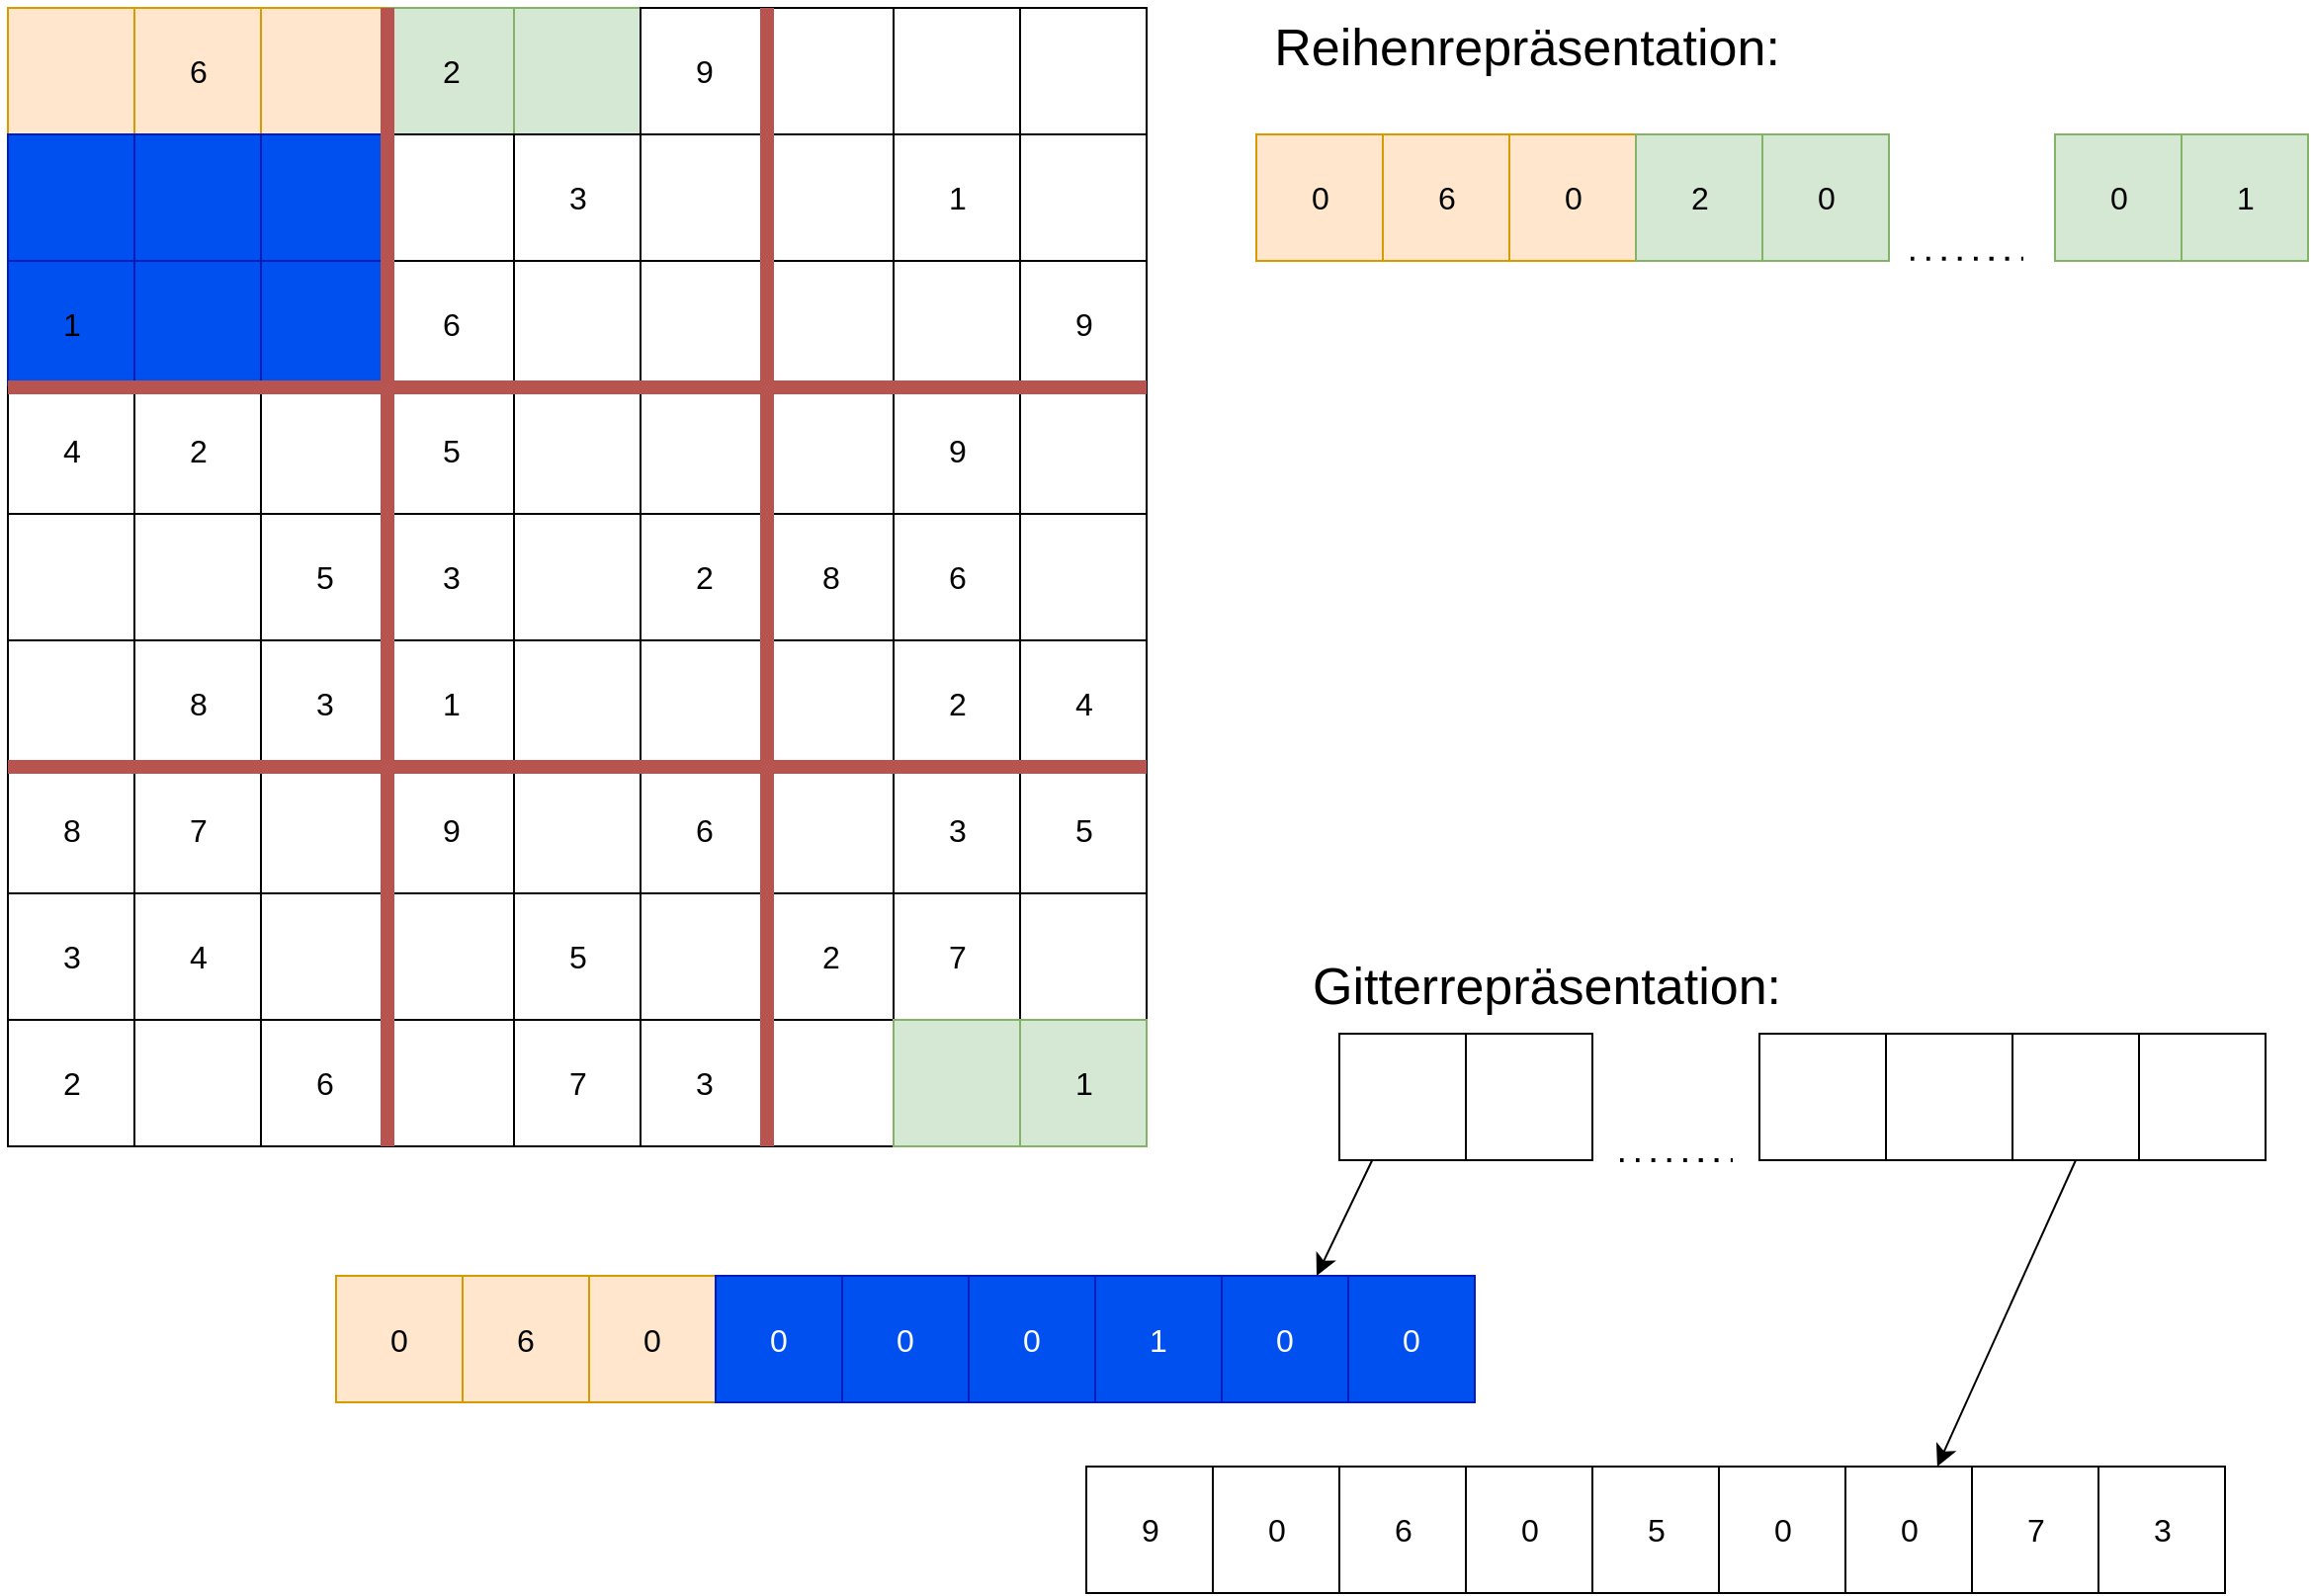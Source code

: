 <mxfile version="22.1.18" type="device">
  <diagram name="Page-1" id="i2DMALY9Xvrg91dQCHIN">
    <mxGraphModel dx="2087" dy="1426" grid="0" gridSize="10" guides="1" tooltips="1" connect="1" arrows="1" fold="1" page="0" pageScale="1" pageWidth="850" pageHeight="1100" math="0" shadow="0">
      <root>
        <mxCell id="0" />
        <mxCell id="1" parent="0" />
        <mxCell id="XYY6bWEJs2ji5yLr34Nl-1" value="" style="rounded=0;whiteSpace=wrap;html=1;fontSize=16;fillColor=#ffe6cc;strokeColor=#d79b00;" vertex="1" parent="1">
          <mxGeometry x="-242" y="-230" width="64" height="64" as="geometry" />
        </mxCell>
        <mxCell id="XYY6bWEJs2ji5yLr34Nl-3" value="" style="rounded=0;whiteSpace=wrap;html=1;fontSize=16;fillColor=#ffe6cc;strokeColor=#d79b00;" vertex="1" parent="1">
          <mxGeometry x="-178" y="-230" width="64" height="64" as="geometry" />
        </mxCell>
        <mxCell id="XYY6bWEJs2ji5yLr34Nl-4" value="" style="rounded=0;whiteSpace=wrap;html=1;fontSize=16;fillColor=#ffe6cc;strokeColor=#d79b00;" vertex="1" parent="1">
          <mxGeometry x="-114" y="-230" width="64" height="64" as="geometry" />
        </mxCell>
        <mxCell id="XYY6bWEJs2ji5yLr34Nl-10" value="" style="rounded=0;whiteSpace=wrap;html=1;fontSize=16;fillColor=#0050ef;fontColor=#ffffff;strokeColor=#001DBC;" vertex="1" parent="1">
          <mxGeometry x="-242" y="-166" width="64" height="64" as="geometry" />
        </mxCell>
        <mxCell id="XYY6bWEJs2ji5yLr34Nl-12" value="" style="rounded=0;whiteSpace=wrap;html=1;fontSize=16;fillColor=#0050ef;fontColor=#ffffff;strokeColor=#001DBC;" vertex="1" parent="1">
          <mxGeometry x="-178" y="-166" width="64" height="64" as="geometry" />
        </mxCell>
        <mxCell id="XYY6bWEJs2ji5yLr34Nl-13" value="" style="rounded=0;whiteSpace=wrap;html=1;fontSize=16;fillColor=#0050ef;fontColor=#ffffff;strokeColor=#001DBC;" vertex="1" parent="1">
          <mxGeometry x="-114" y="-166" width="64" height="64" as="geometry" />
        </mxCell>
        <mxCell id="XYY6bWEJs2ji5yLr34Nl-22" value="" style="rounded=0;whiteSpace=wrap;html=1;fontSize=16;fillColor=#0050ef;fontColor=#ffffff;strokeColor=#001DBC;" vertex="1" parent="1">
          <mxGeometry x="-242" y="-102" width="64" height="64" as="geometry" />
        </mxCell>
        <mxCell id="XYY6bWEJs2ji5yLr34Nl-23" value="1" style="text;html=1;align=center;verticalAlign=middle;resizable=0;points=[];autosize=1;strokeColor=none;fillColor=none;fontSize=16;" vertex="1" parent="1">
          <mxGeometry x="-223.5" y="-85.5" width="27" height="31" as="geometry" />
        </mxCell>
        <mxCell id="XYY6bWEJs2ji5yLr34Nl-24" value="" style="rounded=0;whiteSpace=wrap;html=1;fontSize=16;fillColor=#0050ef;fontColor=#ffffff;strokeColor=#001DBC;" vertex="1" parent="1">
          <mxGeometry x="-178" y="-102" width="64" height="64" as="geometry" />
        </mxCell>
        <mxCell id="XYY6bWEJs2ji5yLr34Nl-25" value="" style="rounded=0;whiteSpace=wrap;html=1;fontSize=16;fillColor=#0050ef;fontColor=#ffffff;strokeColor=#001DBC;" vertex="1" parent="1">
          <mxGeometry x="-114" y="-102" width="64" height="64" as="geometry" />
        </mxCell>
        <mxCell id="XYY6bWEJs2ji5yLr34Nl-26" value="6" style="text;html=1;align=center;verticalAlign=middle;resizable=0;points=[];autosize=1;fontSize=16;" vertex="1" parent="1">
          <mxGeometry x="-159.5" y="-213.5" width="27" height="31" as="geometry" />
        </mxCell>
        <mxCell id="XYY6bWEJs2ji5yLr34Nl-32" value="" style="rounded=0;whiteSpace=wrap;html=1;fontSize=16;fillColor=#d5e8d4;strokeColor=#82b366;" vertex="1" parent="1">
          <mxGeometry x="-50" y="-230" width="64" height="64" as="geometry" />
        </mxCell>
        <mxCell id="XYY6bWEJs2ji5yLr34Nl-33" value="2" style="text;html=1;align=center;verticalAlign=middle;resizable=0;points=[];autosize=1;strokeColor=none;fillColor=none;fontSize=16;" vertex="1" parent="1">
          <mxGeometry x="-31.5" y="-213.5" width="27" height="31" as="geometry" />
        </mxCell>
        <mxCell id="XYY6bWEJs2ji5yLr34Nl-34" value="" style="rounded=0;whiteSpace=wrap;html=1;fontSize=16;fillColor=#d5e8d4;strokeColor=#82b366;" vertex="1" parent="1">
          <mxGeometry x="14" y="-230" width="64" height="64" as="geometry" />
        </mxCell>
        <mxCell id="XYY6bWEJs2ji5yLr34Nl-35" value="" style="rounded=0;whiteSpace=wrap;html=1;fontSize=16;" vertex="1" parent="1">
          <mxGeometry x="78" y="-230" width="64" height="64" as="geometry" />
        </mxCell>
        <mxCell id="XYY6bWEJs2ji5yLr34Nl-36" value="" style="rounded=0;whiteSpace=wrap;html=1;fontSize=16;" vertex="1" parent="1">
          <mxGeometry x="-50" y="-166" width="64" height="64" as="geometry" />
        </mxCell>
        <mxCell id="XYY6bWEJs2ji5yLr34Nl-38" value="" style="rounded=0;whiteSpace=wrap;html=1;fontSize=16;" vertex="1" parent="1">
          <mxGeometry x="14" y="-166" width="64" height="64" as="geometry" />
        </mxCell>
        <mxCell id="XYY6bWEJs2ji5yLr34Nl-39" value="" style="rounded=0;whiteSpace=wrap;html=1;fontSize=16;" vertex="1" parent="1">
          <mxGeometry x="78" y="-166" width="64" height="64" as="geometry" />
        </mxCell>
        <mxCell id="XYY6bWEJs2ji5yLr34Nl-40" value="" style="rounded=0;whiteSpace=wrap;html=1;fontSize=16;" vertex="1" parent="1">
          <mxGeometry x="-50" y="-102" width="64" height="64" as="geometry" />
        </mxCell>
        <mxCell id="XYY6bWEJs2ji5yLr34Nl-41" value="6" style="text;html=1;align=center;verticalAlign=middle;resizable=0;points=[];autosize=1;strokeColor=none;fillColor=none;fontSize=16;" vertex="1" parent="1">
          <mxGeometry x="-31.5" y="-85.5" width="27" height="31" as="geometry" />
        </mxCell>
        <mxCell id="XYY6bWEJs2ji5yLr34Nl-42" value="" style="rounded=0;whiteSpace=wrap;html=1;fontSize=16;" vertex="1" parent="1">
          <mxGeometry x="14" y="-102" width="64" height="64" as="geometry" />
        </mxCell>
        <mxCell id="XYY6bWEJs2ji5yLr34Nl-43" value="" style="rounded=0;whiteSpace=wrap;html=1;fontSize=16;" vertex="1" parent="1">
          <mxGeometry x="78" y="-102" width="64" height="64" as="geometry" />
        </mxCell>
        <mxCell id="XYY6bWEJs2ji5yLr34Nl-45" value="9" style="text;html=1;align=center;verticalAlign=middle;resizable=0;points=[];autosize=1;strokeColor=none;fillColor=none;fontSize=16;" vertex="1" parent="1">
          <mxGeometry x="96.5" y="-213.5" width="27" height="31" as="geometry" />
        </mxCell>
        <mxCell id="XYY6bWEJs2ji5yLr34Nl-46" value="3" style="text;html=1;align=center;verticalAlign=middle;resizable=0;points=[];autosize=1;strokeColor=none;fillColor=none;fontSize=16;" vertex="1" parent="1">
          <mxGeometry x="32.5" y="-149.5" width="27" height="31" as="geometry" />
        </mxCell>
        <mxCell id="XYY6bWEJs2ji5yLr34Nl-50" value="" style="rounded=0;whiteSpace=wrap;html=1;fontSize=16;" vertex="1" parent="1">
          <mxGeometry x="142" y="-230" width="64" height="64" as="geometry" />
        </mxCell>
        <mxCell id="XYY6bWEJs2ji5yLr34Nl-52" value="" style="rounded=0;whiteSpace=wrap;html=1;fontSize=16;" vertex="1" parent="1">
          <mxGeometry x="206" y="-230" width="64" height="64" as="geometry" />
        </mxCell>
        <mxCell id="XYY6bWEJs2ji5yLr34Nl-53" value="" style="rounded=0;whiteSpace=wrap;html=1;fontSize=16;" vertex="1" parent="1">
          <mxGeometry x="270" y="-230" width="64" height="64" as="geometry" />
        </mxCell>
        <mxCell id="XYY6bWEJs2ji5yLr34Nl-54" value="" style="rounded=0;whiteSpace=wrap;html=1;fontSize=16;" vertex="1" parent="1">
          <mxGeometry x="142" y="-166" width="64" height="64" as="geometry" />
        </mxCell>
        <mxCell id="XYY6bWEJs2ji5yLr34Nl-56" value="" style="rounded=0;whiteSpace=wrap;html=1;fontSize=16;" vertex="1" parent="1">
          <mxGeometry x="206" y="-166" width="64" height="64" as="geometry" />
        </mxCell>
        <mxCell id="XYY6bWEJs2ji5yLr34Nl-57" value="" style="rounded=0;whiteSpace=wrap;html=1;fontSize=16;" vertex="1" parent="1">
          <mxGeometry x="270" y="-166" width="64" height="64" as="geometry" />
        </mxCell>
        <mxCell id="XYY6bWEJs2ji5yLr34Nl-58" value="" style="rounded=0;whiteSpace=wrap;html=1;fontSize=16;" vertex="1" parent="1">
          <mxGeometry x="142" y="-102" width="64" height="64" as="geometry" />
        </mxCell>
        <mxCell id="XYY6bWEJs2ji5yLr34Nl-60" value="" style="rounded=0;whiteSpace=wrap;html=1;fontSize=16;" vertex="1" parent="1">
          <mxGeometry x="206" y="-102" width="64" height="64" as="geometry" />
        </mxCell>
        <mxCell id="XYY6bWEJs2ji5yLr34Nl-61" value="" style="rounded=0;whiteSpace=wrap;html=1;fontSize=16;" vertex="1" parent="1">
          <mxGeometry x="270" y="-102" width="64" height="64" as="geometry" />
        </mxCell>
        <mxCell id="XYY6bWEJs2ji5yLr34Nl-64" value="1" style="text;html=1;align=center;verticalAlign=middle;resizable=0;points=[];autosize=1;strokeColor=none;fillColor=none;fontSize=16;" vertex="1" parent="1">
          <mxGeometry x="224.5" y="-149.5" width="27" height="31" as="geometry" />
        </mxCell>
        <mxCell id="XYY6bWEJs2ji5yLr34Nl-67" value="9" style="text;html=1;align=center;verticalAlign=middle;resizable=0;points=[];autosize=1;strokeColor=none;fillColor=none;fontSize=16;" vertex="1" parent="1">
          <mxGeometry x="288.5" y="-85.5" width="27" height="31" as="geometry" />
        </mxCell>
        <mxCell id="XYY6bWEJs2ji5yLr34Nl-68" value="" style="rounded=0;whiteSpace=wrap;html=1;fontSize=16;" vertex="1" parent="1">
          <mxGeometry x="-242" y="-38" width="64" height="64" as="geometry" />
        </mxCell>
        <mxCell id="XYY6bWEJs2ji5yLr34Nl-69" value="4" style="text;html=1;align=center;verticalAlign=middle;resizable=0;points=[];autosize=1;strokeColor=none;fillColor=none;fontSize=16;" vertex="1" parent="1">
          <mxGeometry x="-223.5" y="-21.5" width="27" height="31" as="geometry" />
        </mxCell>
        <mxCell id="XYY6bWEJs2ji5yLr34Nl-70" value="" style="rounded=0;whiteSpace=wrap;html=1;fontSize=16;" vertex="1" parent="1">
          <mxGeometry x="-178" y="-38" width="64" height="64" as="geometry" />
        </mxCell>
        <mxCell id="XYY6bWEJs2ji5yLr34Nl-71" value="" style="rounded=0;whiteSpace=wrap;html=1;fontSize=16;" vertex="1" parent="1">
          <mxGeometry x="-114" y="-38" width="64" height="64" as="geometry" />
        </mxCell>
        <mxCell id="XYY6bWEJs2ji5yLr34Nl-72" value="" style="rounded=0;whiteSpace=wrap;html=1;fontSize=16;" vertex="1" parent="1">
          <mxGeometry x="-242" y="26" width="64" height="64" as="geometry" />
        </mxCell>
        <mxCell id="XYY6bWEJs2ji5yLr34Nl-74" value="" style="rounded=0;whiteSpace=wrap;html=1;fontSize=16;" vertex="1" parent="1">
          <mxGeometry x="-178" y="26" width="64" height="64" as="geometry" />
        </mxCell>
        <mxCell id="XYY6bWEJs2ji5yLr34Nl-75" value="" style="rounded=0;whiteSpace=wrap;html=1;fontSize=16;" vertex="1" parent="1">
          <mxGeometry x="-114" y="26" width="64" height="64" as="geometry" />
        </mxCell>
        <mxCell id="XYY6bWEJs2ji5yLr34Nl-76" value="" style="rounded=0;whiteSpace=wrap;html=1;fontSize=16;" vertex="1" parent="1">
          <mxGeometry x="-242" y="90" width="64" height="64" as="geometry" />
        </mxCell>
        <mxCell id="XYY6bWEJs2ji5yLr34Nl-78" value="" style="rounded=0;whiteSpace=wrap;html=1;fontSize=16;" vertex="1" parent="1">
          <mxGeometry x="-178" y="90" width="64" height="64" as="geometry" />
        </mxCell>
        <mxCell id="XYY6bWEJs2ji5yLr34Nl-79" value="" style="rounded=0;whiteSpace=wrap;html=1;fontSize=16;" vertex="1" parent="1">
          <mxGeometry x="-114" y="90" width="64" height="64" as="geometry" />
        </mxCell>
        <mxCell id="XYY6bWEJs2ji5yLr34Nl-80" value="2" style="text;html=1;align=center;verticalAlign=middle;resizable=0;points=[];autosize=1;strokeColor=none;fillColor=none;fontSize=16;" vertex="1" parent="1">
          <mxGeometry x="-159.5" y="-21.5" width="27" height="31" as="geometry" />
        </mxCell>
        <mxCell id="XYY6bWEJs2ji5yLr34Nl-83" value="5" style="text;html=1;align=center;verticalAlign=middle;resizable=0;points=[];autosize=1;strokeColor=none;fillColor=none;fontSize=16;" vertex="1" parent="1">
          <mxGeometry x="-95.5" y="42.5" width="27" height="31" as="geometry" />
        </mxCell>
        <mxCell id="XYY6bWEJs2ji5yLr34Nl-84" value="8" style="text;html=1;align=center;verticalAlign=middle;resizable=0;points=[];autosize=1;strokeColor=none;fillColor=none;fontSize=16;" vertex="1" parent="1">
          <mxGeometry x="-159.5" y="106.5" width="27" height="31" as="geometry" />
        </mxCell>
        <mxCell id="XYY6bWEJs2ji5yLr34Nl-85" value="3" style="text;html=1;align=center;verticalAlign=middle;resizable=0;points=[];autosize=1;strokeColor=none;fillColor=none;fontSize=16;" vertex="1" parent="1">
          <mxGeometry x="-95.5" y="106.5" width="27" height="31" as="geometry" />
        </mxCell>
        <mxCell id="XYY6bWEJs2ji5yLr34Nl-86" value="" style="rounded=0;whiteSpace=wrap;html=1;fontSize=16;" vertex="1" parent="1">
          <mxGeometry x="-50" y="-38" width="64" height="64" as="geometry" />
        </mxCell>
        <mxCell id="XYY6bWEJs2ji5yLr34Nl-87" value="5" style="text;html=1;align=center;verticalAlign=middle;resizable=0;points=[];autosize=1;strokeColor=none;fillColor=none;fontSize=16;" vertex="1" parent="1">
          <mxGeometry x="-31.5" y="-21.5" width="27" height="31" as="geometry" />
        </mxCell>
        <mxCell id="XYY6bWEJs2ji5yLr34Nl-88" value="" style="rounded=0;whiteSpace=wrap;html=1;fontSize=16;" vertex="1" parent="1">
          <mxGeometry x="14" y="-38" width="64" height="64" as="geometry" />
        </mxCell>
        <mxCell id="XYY6bWEJs2ji5yLr34Nl-89" value="" style="rounded=0;whiteSpace=wrap;html=1;fontSize=16;" vertex="1" parent="1">
          <mxGeometry x="78" y="-38" width="64" height="64" as="geometry" />
        </mxCell>
        <mxCell id="XYY6bWEJs2ji5yLr34Nl-90" value="" style="rounded=0;whiteSpace=wrap;html=1;fontSize=16;" vertex="1" parent="1">
          <mxGeometry x="-50" y="26" width="64" height="64" as="geometry" />
        </mxCell>
        <mxCell id="XYY6bWEJs2ji5yLr34Nl-91" value="3" style="text;html=1;align=center;verticalAlign=middle;resizable=0;points=[];autosize=1;strokeColor=none;fillColor=none;fontSize=16;" vertex="1" parent="1">
          <mxGeometry x="-31.5" y="42.5" width="27" height="31" as="geometry" />
        </mxCell>
        <mxCell id="XYY6bWEJs2ji5yLr34Nl-92" value="" style="rounded=0;whiteSpace=wrap;html=1;fontSize=16;" vertex="1" parent="1">
          <mxGeometry x="14" y="26" width="64" height="64" as="geometry" />
        </mxCell>
        <mxCell id="XYY6bWEJs2ji5yLr34Nl-93" value="" style="rounded=0;whiteSpace=wrap;html=1;fontSize=16;" vertex="1" parent="1">
          <mxGeometry x="78" y="26" width="64" height="64" as="geometry" />
        </mxCell>
        <mxCell id="XYY6bWEJs2ji5yLr34Nl-94" value="" style="rounded=0;whiteSpace=wrap;html=1;fontSize=16;" vertex="1" parent="1">
          <mxGeometry x="-50" y="90" width="64" height="64" as="geometry" />
        </mxCell>
        <mxCell id="XYY6bWEJs2ji5yLr34Nl-95" value="1" style="text;html=1;align=center;verticalAlign=middle;resizable=0;points=[];autosize=1;strokeColor=none;fillColor=none;fontSize=16;" vertex="1" parent="1">
          <mxGeometry x="-31.5" y="106.5" width="27" height="31" as="geometry" />
        </mxCell>
        <mxCell id="XYY6bWEJs2ji5yLr34Nl-96" value="" style="rounded=0;whiteSpace=wrap;html=1;fontSize=16;" vertex="1" parent="1">
          <mxGeometry x="14" y="90" width="64" height="64" as="geometry" />
        </mxCell>
        <mxCell id="XYY6bWEJs2ji5yLr34Nl-97" value="" style="rounded=0;whiteSpace=wrap;html=1;fontSize=16;" vertex="1" parent="1">
          <mxGeometry x="78" y="90" width="64" height="64" as="geometry" />
        </mxCell>
        <mxCell id="XYY6bWEJs2ji5yLr34Nl-101" value="2" style="text;html=1;align=center;verticalAlign=middle;resizable=0;points=[];autosize=1;strokeColor=none;fillColor=none;fontSize=16;" vertex="1" parent="1">
          <mxGeometry x="96.5" y="42.5" width="27" height="31" as="geometry" />
        </mxCell>
        <mxCell id="XYY6bWEJs2ji5yLr34Nl-104" value="" style="rounded=0;whiteSpace=wrap;html=1;fontSize=16;" vertex="1" parent="1">
          <mxGeometry x="142" y="-38" width="64" height="64" as="geometry" />
        </mxCell>
        <mxCell id="XYY6bWEJs2ji5yLr34Nl-106" value="" style="rounded=0;whiteSpace=wrap;html=1;fontSize=16;" vertex="1" parent="1">
          <mxGeometry x="206" y="-38" width="64" height="64" as="geometry" />
        </mxCell>
        <mxCell id="XYY6bWEJs2ji5yLr34Nl-107" value="" style="rounded=0;whiteSpace=wrap;html=1;fontSize=16;" vertex="1" parent="1">
          <mxGeometry x="270" y="-38" width="64" height="64" as="geometry" />
        </mxCell>
        <mxCell id="XYY6bWEJs2ji5yLr34Nl-108" value="" style="rounded=0;whiteSpace=wrap;html=1;fontSize=16;" vertex="1" parent="1">
          <mxGeometry x="142" y="26" width="64" height="64" as="geometry" />
        </mxCell>
        <mxCell id="XYY6bWEJs2ji5yLr34Nl-109" value="8" style="text;html=1;align=center;verticalAlign=middle;resizable=0;points=[];autosize=1;strokeColor=none;fillColor=none;fontSize=16;" vertex="1" parent="1">
          <mxGeometry x="160.5" y="42.5" width="27" height="31" as="geometry" />
        </mxCell>
        <mxCell id="XYY6bWEJs2ji5yLr34Nl-110" value="" style="rounded=0;whiteSpace=wrap;html=1;fontSize=16;" vertex="1" parent="1">
          <mxGeometry x="206" y="26" width="64" height="64" as="geometry" />
        </mxCell>
        <mxCell id="XYY6bWEJs2ji5yLr34Nl-111" value="" style="rounded=0;whiteSpace=wrap;html=1;fontSize=16;" vertex="1" parent="1">
          <mxGeometry x="270" y="26" width="64" height="64" as="geometry" />
        </mxCell>
        <mxCell id="XYY6bWEJs2ji5yLr34Nl-112" value="" style="rounded=0;whiteSpace=wrap;html=1;fontSize=16;" vertex="1" parent="1">
          <mxGeometry x="142" y="90" width="64" height="64" as="geometry" />
        </mxCell>
        <mxCell id="XYY6bWEJs2ji5yLr34Nl-114" value="" style="rounded=0;whiteSpace=wrap;html=1;fontSize=16;" vertex="1" parent="1">
          <mxGeometry x="206" y="90" width="64" height="64" as="geometry" />
        </mxCell>
        <mxCell id="XYY6bWEJs2ji5yLr34Nl-115" value="" style="rounded=0;whiteSpace=wrap;html=1;fontSize=16;" vertex="1" parent="1">
          <mxGeometry x="270" y="90" width="64" height="64" as="geometry" />
        </mxCell>
        <mxCell id="XYY6bWEJs2ji5yLr34Nl-116" value="9" style="text;html=1;align=center;verticalAlign=middle;resizable=0;points=[];autosize=1;strokeColor=none;fillColor=none;fontSize=16;" vertex="1" parent="1">
          <mxGeometry x="224.5" y="-21.5" width="27" height="31" as="geometry" />
        </mxCell>
        <mxCell id="XYY6bWEJs2ji5yLr34Nl-118" value="6" style="text;html=1;align=center;verticalAlign=middle;resizable=0;points=[];autosize=1;strokeColor=none;fillColor=none;fontSize=16;" vertex="1" parent="1">
          <mxGeometry x="224.5" y="42.5" width="27" height="31" as="geometry" />
        </mxCell>
        <mxCell id="XYY6bWEJs2ji5yLr34Nl-120" value="2" style="text;html=1;align=center;verticalAlign=middle;resizable=0;points=[];autosize=1;strokeColor=none;fillColor=none;fontSize=16;" vertex="1" parent="1">
          <mxGeometry x="224.5" y="106.5" width="27" height="31" as="geometry" />
        </mxCell>
        <mxCell id="XYY6bWEJs2ji5yLr34Nl-121" value="4" style="text;html=1;align=center;verticalAlign=middle;resizable=0;points=[];autosize=1;strokeColor=none;fillColor=none;fontSize=16;" vertex="1" parent="1">
          <mxGeometry x="288.5" y="106.5" width="27" height="31" as="geometry" />
        </mxCell>
        <mxCell id="XYY6bWEJs2ji5yLr34Nl-122" value="" style="rounded=0;whiteSpace=wrap;html=1;fontSize=16;" vertex="1" parent="1">
          <mxGeometry x="-242" y="154" width="64" height="64" as="geometry" />
        </mxCell>
        <mxCell id="XYY6bWEJs2ji5yLr34Nl-123" value="8" style="text;html=1;align=center;verticalAlign=middle;resizable=0;points=[];autosize=1;strokeColor=none;fillColor=none;fontSize=16;" vertex="1" parent="1">
          <mxGeometry x="-223.5" y="170.5" width="27" height="31" as="geometry" />
        </mxCell>
        <mxCell id="XYY6bWEJs2ji5yLr34Nl-124" value="" style="rounded=0;whiteSpace=wrap;html=1;fontSize=16;" vertex="1" parent="1">
          <mxGeometry x="-178" y="154" width="64" height="64" as="geometry" />
        </mxCell>
        <mxCell id="XYY6bWEJs2ji5yLr34Nl-125" value="" style="rounded=0;whiteSpace=wrap;html=1;fontSize=16;" vertex="1" parent="1">
          <mxGeometry x="-114" y="154" width="64" height="64" as="geometry" />
        </mxCell>
        <mxCell id="XYY6bWEJs2ji5yLr34Nl-126" value="" style="rounded=0;whiteSpace=wrap;html=1;fontSize=16;" vertex="1" parent="1">
          <mxGeometry x="-242" y="218" width="64" height="64" as="geometry" />
        </mxCell>
        <mxCell id="XYY6bWEJs2ji5yLr34Nl-127" value="3" style="text;html=1;align=center;verticalAlign=middle;resizable=0;points=[];autosize=1;strokeColor=none;fillColor=none;fontSize=16;" vertex="1" parent="1">
          <mxGeometry x="-223.5" y="234.5" width="27" height="31" as="geometry" />
        </mxCell>
        <mxCell id="XYY6bWEJs2ji5yLr34Nl-128" value="" style="rounded=0;whiteSpace=wrap;html=1;fontSize=16;" vertex="1" parent="1">
          <mxGeometry x="-178" y="218" width="64" height="64" as="geometry" />
        </mxCell>
        <mxCell id="XYY6bWEJs2ji5yLr34Nl-129" value="" style="rounded=0;whiteSpace=wrap;html=1;fontSize=16;" vertex="1" parent="1">
          <mxGeometry x="-114" y="218" width="64" height="64" as="geometry" />
        </mxCell>
        <mxCell id="XYY6bWEJs2ji5yLr34Nl-130" value="" style="rounded=0;whiteSpace=wrap;html=1;fontSize=16;" vertex="1" parent="1">
          <mxGeometry x="-242" y="282" width="64" height="64" as="geometry" />
        </mxCell>
        <mxCell id="XYY6bWEJs2ji5yLr34Nl-131" value="2" style="text;html=1;align=center;verticalAlign=middle;resizable=0;points=[];autosize=1;strokeColor=none;fillColor=none;fontSize=16;" vertex="1" parent="1">
          <mxGeometry x="-223.5" y="298.5" width="27" height="31" as="geometry" />
        </mxCell>
        <mxCell id="XYY6bWEJs2ji5yLr34Nl-132" value="" style="rounded=0;whiteSpace=wrap;html=1;fontSize=16;" vertex="1" parent="1">
          <mxGeometry x="-178" y="282" width="64" height="64" as="geometry" />
        </mxCell>
        <mxCell id="XYY6bWEJs2ji5yLr34Nl-133" value="" style="rounded=0;whiteSpace=wrap;html=1;fontSize=16;" vertex="1" parent="1">
          <mxGeometry x="-114" y="282" width="64" height="64" as="geometry" />
        </mxCell>
        <mxCell id="XYY6bWEJs2ji5yLr34Nl-134" value="7" style="text;html=1;align=center;verticalAlign=middle;resizable=0;points=[];autosize=1;strokeColor=none;fillColor=none;fontSize=16;" vertex="1" parent="1">
          <mxGeometry x="-159.5" y="170.5" width="27" height="31" as="geometry" />
        </mxCell>
        <mxCell id="XYY6bWEJs2ji5yLr34Nl-136" value="4" style="text;html=1;align=center;verticalAlign=middle;resizable=0;points=[];autosize=1;strokeColor=none;fillColor=none;fontSize=16;" vertex="1" parent="1">
          <mxGeometry x="-159.5" y="234.5" width="27" height="31" as="geometry" />
        </mxCell>
        <mxCell id="XYY6bWEJs2ji5yLr34Nl-139" value="6" style="text;html=1;align=center;verticalAlign=middle;resizable=0;points=[];autosize=1;strokeColor=none;fillColor=none;fontSize=16;" vertex="1" parent="1">
          <mxGeometry x="-95.5" y="298.5" width="27" height="31" as="geometry" />
        </mxCell>
        <mxCell id="XYY6bWEJs2ji5yLr34Nl-140" value="" style="rounded=0;whiteSpace=wrap;html=1;fontSize=16;" vertex="1" parent="1">
          <mxGeometry x="-50" y="154" width="64" height="64" as="geometry" />
        </mxCell>
        <mxCell id="XYY6bWEJs2ji5yLr34Nl-141" value="9" style="text;html=1;align=center;verticalAlign=middle;resizable=0;points=[];autosize=1;strokeColor=none;fillColor=none;fontSize=16;" vertex="1" parent="1">
          <mxGeometry x="-31.5" y="170.5" width="27" height="31" as="geometry" />
        </mxCell>
        <mxCell id="XYY6bWEJs2ji5yLr34Nl-142" value="" style="rounded=0;whiteSpace=wrap;html=1;fontSize=16;" vertex="1" parent="1">
          <mxGeometry x="14" y="154" width="64" height="64" as="geometry" />
        </mxCell>
        <mxCell id="XYY6bWEJs2ji5yLr34Nl-143" value="" style="rounded=0;whiteSpace=wrap;html=1;fontSize=16;" vertex="1" parent="1">
          <mxGeometry x="78" y="154" width="64" height="64" as="geometry" />
        </mxCell>
        <mxCell id="XYY6bWEJs2ji5yLr34Nl-144" value="" style="rounded=0;whiteSpace=wrap;html=1;fontSize=16;" vertex="1" parent="1">
          <mxGeometry x="-50" y="218" width="64" height="64" as="geometry" />
        </mxCell>
        <mxCell id="XYY6bWEJs2ji5yLr34Nl-146" value="" style="rounded=0;whiteSpace=wrap;html=1;fontSize=16;" vertex="1" parent="1">
          <mxGeometry x="14" y="218" width="64" height="64" as="geometry" />
        </mxCell>
        <mxCell id="XYY6bWEJs2ji5yLr34Nl-147" value="" style="rounded=0;whiteSpace=wrap;html=1;fontSize=16;" vertex="1" parent="1">
          <mxGeometry x="78" y="218" width="64" height="64" as="geometry" />
        </mxCell>
        <mxCell id="XYY6bWEJs2ji5yLr34Nl-148" value="" style="rounded=0;whiteSpace=wrap;html=1;fontSize=16;" vertex="1" parent="1">
          <mxGeometry x="-50" y="282" width="64" height="64" as="geometry" />
        </mxCell>
        <mxCell id="XYY6bWEJs2ji5yLr34Nl-150" value="" style="rounded=0;whiteSpace=wrap;html=1;fontSize=16;" vertex="1" parent="1">
          <mxGeometry x="14" y="282" width="64" height="64" as="geometry" />
        </mxCell>
        <mxCell id="XYY6bWEJs2ji5yLr34Nl-151" value="" style="rounded=0;whiteSpace=wrap;html=1;fontSize=16;" vertex="1" parent="1">
          <mxGeometry x="78" y="282" width="64" height="64" as="geometry" />
        </mxCell>
        <mxCell id="XYY6bWEJs2ji5yLr34Nl-153" value="6" style="text;html=1;align=center;verticalAlign=middle;resizable=0;points=[];autosize=1;strokeColor=none;fillColor=none;fontSize=16;" vertex="1" parent="1">
          <mxGeometry x="96.5" y="170.5" width="27" height="31" as="geometry" />
        </mxCell>
        <mxCell id="XYY6bWEJs2ji5yLr34Nl-154" value="5" style="text;html=1;align=center;verticalAlign=middle;resizable=0;points=[];autosize=1;strokeColor=none;fillColor=none;fontSize=16;" vertex="1" parent="1">
          <mxGeometry x="32.5" y="234.5" width="27" height="31" as="geometry" />
        </mxCell>
        <mxCell id="XYY6bWEJs2ji5yLr34Nl-156" value="7" style="text;html=1;align=center;verticalAlign=middle;resizable=0;points=[];autosize=1;strokeColor=none;fillColor=none;fontSize=16;" vertex="1" parent="1">
          <mxGeometry x="32.5" y="298.5" width="27" height="31" as="geometry" />
        </mxCell>
        <mxCell id="XYY6bWEJs2ji5yLr34Nl-157" value="3" style="text;html=1;align=center;verticalAlign=middle;resizable=0;points=[];autosize=1;strokeColor=none;fillColor=none;fontSize=16;" vertex="1" parent="1">
          <mxGeometry x="96.5" y="298.5" width="27" height="31" as="geometry" />
        </mxCell>
        <mxCell id="XYY6bWEJs2ji5yLr34Nl-158" value="" style="rounded=0;whiteSpace=wrap;html=1;fontSize=16;" vertex="1" parent="1">
          <mxGeometry x="142" y="154" width="64" height="64" as="geometry" />
        </mxCell>
        <mxCell id="XYY6bWEJs2ji5yLr34Nl-160" value="" style="rounded=0;whiteSpace=wrap;html=1;fontSize=16;" vertex="1" parent="1">
          <mxGeometry x="206" y="154" width="64" height="64" as="geometry" />
        </mxCell>
        <mxCell id="XYY6bWEJs2ji5yLr34Nl-161" value="" style="rounded=0;whiteSpace=wrap;html=1;fontSize=16;" vertex="1" parent="1">
          <mxGeometry x="270" y="154" width="64" height="64" as="geometry" />
        </mxCell>
        <mxCell id="XYY6bWEJs2ji5yLr34Nl-162" value="" style="rounded=0;whiteSpace=wrap;html=1;fontSize=16;" vertex="1" parent="1">
          <mxGeometry x="142" y="218" width="64" height="64" as="geometry" />
        </mxCell>
        <mxCell id="XYY6bWEJs2ji5yLr34Nl-163" value="2" style="text;html=1;align=center;verticalAlign=middle;resizable=0;points=[];autosize=1;strokeColor=none;fillColor=none;fontSize=16;" vertex="1" parent="1">
          <mxGeometry x="160.5" y="234.5" width="27" height="31" as="geometry" />
        </mxCell>
        <mxCell id="XYY6bWEJs2ji5yLr34Nl-164" value="" style="rounded=0;whiteSpace=wrap;html=1;fontSize=16;" vertex="1" parent="1">
          <mxGeometry x="206" y="218" width="64" height="64" as="geometry" />
        </mxCell>
        <mxCell id="XYY6bWEJs2ji5yLr34Nl-165" value="" style="rounded=0;whiteSpace=wrap;html=1;fontSize=16;" vertex="1" parent="1">
          <mxGeometry x="270" y="218" width="64" height="64" as="geometry" />
        </mxCell>
        <mxCell id="XYY6bWEJs2ji5yLr34Nl-166" value="" style="rounded=0;whiteSpace=wrap;html=1;fontSize=16;" vertex="1" parent="1">
          <mxGeometry x="142" y="282" width="64" height="64" as="geometry" />
        </mxCell>
        <mxCell id="XYY6bWEJs2ji5yLr34Nl-168" value="" style="rounded=0;whiteSpace=wrap;html=1;fontSize=16;fillColor=#d5e8d4;strokeColor=#82b366;" vertex="1" parent="1">
          <mxGeometry x="206" y="282" width="64" height="64" as="geometry" />
        </mxCell>
        <mxCell id="XYY6bWEJs2ji5yLr34Nl-169" value="" style="rounded=0;whiteSpace=wrap;html=1;fontSize=16;fillColor=#d5e8d4;strokeColor=#82b366;" vertex="1" parent="1">
          <mxGeometry x="270" y="282" width="64" height="64" as="geometry" />
        </mxCell>
        <mxCell id="XYY6bWEJs2ji5yLr34Nl-170" value="3" style="text;html=1;align=center;verticalAlign=middle;resizable=0;points=[];autosize=1;strokeColor=none;fillColor=none;fontSize=16;" vertex="1" parent="1">
          <mxGeometry x="224.5" y="170.5" width="27" height="31" as="geometry" />
        </mxCell>
        <mxCell id="XYY6bWEJs2ji5yLr34Nl-171" value="5" style="text;html=1;align=center;verticalAlign=middle;resizable=0;points=[];autosize=1;strokeColor=none;fillColor=none;fontSize=16;" vertex="1" parent="1">
          <mxGeometry x="288.5" y="170.5" width="27" height="31" as="geometry" />
        </mxCell>
        <mxCell id="XYY6bWEJs2ji5yLr34Nl-172" value="7" style="text;html=1;align=center;verticalAlign=middle;resizable=0;points=[];autosize=1;strokeColor=none;fillColor=none;fontSize=16;" vertex="1" parent="1">
          <mxGeometry x="224.5" y="234.5" width="27" height="31" as="geometry" />
        </mxCell>
        <mxCell id="XYY6bWEJs2ji5yLr34Nl-175" value="1" style="text;html=1;align=center;verticalAlign=middle;resizable=0;points=[];autosize=1;strokeColor=none;fillColor=none;fontSize=16;" vertex="1" parent="1">
          <mxGeometry x="288.5" y="298.5" width="27" height="31" as="geometry" />
        </mxCell>
        <mxCell id="XYY6bWEJs2ji5yLr34Nl-183" value="" style="endArrow=none;html=1;rounded=0;fontSize=12;startSize=8;endSize=8;curved=1;fillColor=#f8cecc;strokeColor=#b85450;strokeWidth=7;entryX=1;entryY=0;entryDx=0;entryDy=0;exitX=0;exitY=1;exitDx=0;exitDy=0;" edge="1" parent="1" source="XYY6bWEJs2ji5yLr34Nl-148" target="XYY6bWEJs2ji5yLr34Nl-4">
          <mxGeometry width="50" height="50" relative="1" as="geometry">
            <mxPoint x="480" y="97" as="sourcePoint" />
            <mxPoint x="535" y="-227" as="targetPoint" />
          </mxGeometry>
        </mxCell>
        <mxCell id="XYY6bWEJs2ji5yLr34Nl-184" value="" style="endArrow=none;html=1;rounded=0;fontSize=12;startSize=8;endSize=8;curved=1;fillColor=#f8cecc;strokeColor=#b85450;strokeWidth=7;entryX=1;entryY=0;entryDx=0;entryDy=0;exitX=0;exitY=1;exitDx=0;exitDy=0;" edge="1" parent="1">
          <mxGeometry width="50" height="50" relative="1" as="geometry">
            <mxPoint x="142" y="346" as="sourcePoint" />
            <mxPoint x="142" y="-230" as="targetPoint" />
          </mxGeometry>
        </mxCell>
        <mxCell id="XYY6bWEJs2ji5yLr34Nl-185" value="" style="endArrow=none;html=1;rounded=0;fontSize=12;startSize=8;endSize=8;curved=1;fillColor=#f8cecc;strokeColor=#b85450;strokeWidth=7;entryX=1;entryY=1;entryDx=0;entryDy=0;exitX=0;exitY=0;exitDx=0;exitDy=0;" edge="1" parent="1" source="XYY6bWEJs2ji5yLr34Nl-68" target="XYY6bWEJs2ji5yLr34Nl-61">
          <mxGeometry width="50" height="50" relative="1" as="geometry">
            <mxPoint x="-30" y="366" as="sourcePoint" />
            <mxPoint x="-30" y="-210" as="targetPoint" />
          </mxGeometry>
        </mxCell>
        <mxCell id="XYY6bWEJs2ji5yLr34Nl-186" value="" style="endArrow=none;html=1;rounded=0;fontSize=12;startSize=8;endSize=8;curved=1;fillColor=#f8cecc;strokeColor=#b85450;strokeWidth=7;entryX=1;entryY=0;entryDx=0;entryDy=0;exitX=0;exitY=0;exitDx=0;exitDy=0;" edge="1" parent="1" source="XYY6bWEJs2ji5yLr34Nl-122" target="XYY6bWEJs2ji5yLr34Nl-161">
          <mxGeometry width="50" height="50" relative="1" as="geometry">
            <mxPoint x="-20" y="376" as="sourcePoint" />
            <mxPoint x="-20" y="-200" as="targetPoint" />
          </mxGeometry>
        </mxCell>
        <mxCell id="XYY6bWEJs2ji5yLr34Nl-190" value="0" style="rounded=0;whiteSpace=wrap;html=1;fontSize=16;fillColor=#ffe6cc;strokeColor=#d79b00;" vertex="1" parent="1">
          <mxGeometry x="389.5" y="-166" width="64" height="64" as="geometry" />
        </mxCell>
        <mxCell id="XYY6bWEJs2ji5yLr34Nl-191" value="6" style="rounded=0;whiteSpace=wrap;html=1;fontSize=16;fillColor=#ffe6cc;strokeColor=#d79b00;" vertex="1" parent="1">
          <mxGeometry x="453.5" y="-166" width="64" height="64" as="geometry" />
        </mxCell>
        <mxCell id="XYY6bWEJs2ji5yLr34Nl-192" value="0" style="rounded=0;whiteSpace=wrap;html=1;fontSize=16;fillColor=#ffe6cc;strokeColor=#d79b00;" vertex="1" parent="1">
          <mxGeometry x="517.5" y="-166" width="64" height="64" as="geometry" />
        </mxCell>
        <mxCell id="XYY6bWEJs2ji5yLr34Nl-193" value="2" style="rounded=0;whiteSpace=wrap;html=1;fontSize=16;fillColor=#d5e8d4;strokeColor=#82b366;" vertex="1" parent="1">
          <mxGeometry x="581.5" y="-166" width="64" height="64" as="geometry" />
        </mxCell>
        <mxCell id="XYY6bWEJs2ji5yLr34Nl-194" value="0" style="rounded=0;whiteSpace=wrap;html=1;fontSize=16;fillColor=#d5e8d4;strokeColor=#82b366;" vertex="1" parent="1">
          <mxGeometry x="645.5" y="-166" width="64" height="64" as="geometry" />
        </mxCell>
        <mxCell id="XYY6bWEJs2ji5yLr34Nl-195" value="0" style="rounded=0;whiteSpace=wrap;html=1;fontSize=16;fillColor=#d5e8d4;strokeColor=#82b366;" vertex="1" parent="1">
          <mxGeometry x="793.5" y="-166" width="64" height="64" as="geometry" />
        </mxCell>
        <mxCell id="XYY6bWEJs2ji5yLr34Nl-196" value="" style="endArrow=none;dashed=1;html=1;dashPattern=1 3;strokeWidth=2;rounded=0;fontSize=12;startSize=8;endSize=8;curved=1;" edge="1" parent="1">
          <mxGeometry width="50" height="50" relative="1" as="geometry">
            <mxPoint x="720.5" y="-103.18" as="sourcePoint" />
            <mxPoint x="777.5" y="-103.18" as="targetPoint" />
          </mxGeometry>
        </mxCell>
        <mxCell id="XYY6bWEJs2ji5yLr34Nl-198" value="1" style="rounded=0;whiteSpace=wrap;html=1;fontSize=16;fillColor=#d5e8d4;strokeColor=#82b366;" vertex="1" parent="1">
          <mxGeometry x="857.5" y="-166" width="64" height="64" as="geometry" />
        </mxCell>
        <mxCell id="XYY6bWEJs2ji5yLr34Nl-201" value="" style="rounded=0;whiteSpace=wrap;html=1;fontSize=16;" vertex="1" parent="1">
          <mxGeometry x="431.5" y="289" width="64" height="64" as="geometry" />
        </mxCell>
        <mxCell id="XYY6bWEJs2ji5yLr34Nl-202" value="" style="rounded=0;whiteSpace=wrap;html=1;fontSize=16;" vertex="1" parent="1">
          <mxGeometry x="495.5" y="289" width="64" height="64" as="geometry" />
        </mxCell>
        <mxCell id="XYY6bWEJs2ji5yLr34Nl-206" value="" style="rounded=0;whiteSpace=wrap;html=1;fontSize=16;" vertex="1" parent="1">
          <mxGeometry x="644" y="289" width="64" height="64" as="geometry" />
        </mxCell>
        <mxCell id="XYY6bWEJs2ji5yLr34Nl-207" value="" style="rounded=0;whiteSpace=wrap;html=1;fontSize=16;" vertex="1" parent="1">
          <mxGeometry x="708" y="289" width="64" height="64" as="geometry" />
        </mxCell>
        <mxCell id="XYY6bWEJs2ji5yLr34Nl-232" style="edgeStyle=none;curved=1;rounded=0;orthogonalLoop=1;jettySize=auto;html=1;exitX=0.5;exitY=1;exitDx=0;exitDy=0;fontSize=12;startSize=8;endSize=8;" edge="1" parent="1" source="XYY6bWEJs2ji5yLr34Nl-208" target="XYY6bWEJs2ji5yLr34Nl-227">
          <mxGeometry relative="1" as="geometry" />
        </mxCell>
        <mxCell id="XYY6bWEJs2ji5yLr34Nl-208" value="" style="rounded=0;whiteSpace=wrap;html=1;fontSize=16;" vertex="1" parent="1">
          <mxGeometry x="772" y="289" width="64" height="64" as="geometry" />
        </mxCell>
        <mxCell id="XYY6bWEJs2ji5yLr34Nl-209" value="" style="rounded=0;whiteSpace=wrap;html=1;fontSize=16;" vertex="1" parent="1">
          <mxGeometry x="836" y="289" width="64" height="64" as="geometry" />
        </mxCell>
        <mxCell id="XYY6bWEJs2ji5yLr34Nl-210" value="" style="endArrow=classic;html=1;rounded=0;fontSize=12;startSize=8;endSize=8;curved=1;entryX=0.75;entryY=0;entryDx=0;entryDy=0;" edge="1" parent="1" source="XYY6bWEJs2ji5yLr34Nl-201" target="XYY6bWEJs2ji5yLr34Nl-219">
          <mxGeometry width="50" height="50" relative="1" as="geometry">
            <mxPoint x="310.5" y="198" as="sourcePoint" />
            <mxPoint x="494.5" y="175.5" as="targetPoint" />
          </mxGeometry>
        </mxCell>
        <mxCell id="XYY6bWEJs2ji5yLr34Nl-212" value="0" style="rounded=0;whiteSpace=wrap;html=1;fontSize=16;fillColor=#ffe6cc;strokeColor=#d79b00;" vertex="1" parent="1">
          <mxGeometry x="-76" y="411.5" width="64" height="64" as="geometry" />
        </mxCell>
        <mxCell id="XYY6bWEJs2ji5yLr34Nl-213" value="6" style="rounded=0;whiteSpace=wrap;html=1;fontSize=16;fillColor=#ffe6cc;strokeColor=#d79b00;" vertex="1" parent="1">
          <mxGeometry x="-12" y="411.5" width="64" height="64" as="geometry" />
        </mxCell>
        <mxCell id="XYY6bWEJs2ji5yLr34Nl-214" value="0" style="rounded=0;whiteSpace=wrap;html=1;fontSize=16;fillColor=#ffe6cc;strokeColor=#d79b00;" vertex="1" parent="1">
          <mxGeometry x="52" y="411.5" width="64" height="64" as="geometry" />
        </mxCell>
        <mxCell id="XYY6bWEJs2ji5yLr34Nl-215" value="0" style="rounded=0;whiteSpace=wrap;html=1;fontSize=16;fillColor=#0050ef;fontColor=#ffffff;strokeColor=#001DBC;" vertex="1" parent="1">
          <mxGeometry x="116" y="411.5" width="64" height="64" as="geometry" />
        </mxCell>
        <mxCell id="XYY6bWEJs2ji5yLr34Nl-216" value="0" style="rounded=0;whiteSpace=wrap;html=1;fontSize=16;fillColor=#0050ef;fontColor=#ffffff;strokeColor=#001DBC;" vertex="1" parent="1">
          <mxGeometry x="180" y="411.5" width="64" height="64" as="geometry" />
        </mxCell>
        <mxCell id="XYY6bWEJs2ji5yLr34Nl-217" value="0" style="rounded=0;whiteSpace=wrap;html=1;fontSize=16;fillColor=#0050ef;fontColor=#ffffff;strokeColor=#001DBC;" vertex="1" parent="1">
          <mxGeometry x="244" y="411.5" width="64" height="64" as="geometry" />
        </mxCell>
        <mxCell id="XYY6bWEJs2ji5yLr34Nl-218" value="1" style="rounded=0;whiteSpace=wrap;html=1;fontSize=16;fillColor=#0050ef;fontColor=#ffffff;strokeColor=#001DBC;" vertex="1" parent="1">
          <mxGeometry x="308" y="411.5" width="64" height="64" as="geometry" />
        </mxCell>
        <mxCell id="XYY6bWEJs2ji5yLr34Nl-219" value="0" style="rounded=0;whiteSpace=wrap;html=1;fontSize=16;fillColor=#0050ef;fontColor=#ffffff;strokeColor=#001DBC;" vertex="1" parent="1">
          <mxGeometry x="372" y="411.5" width="64" height="64" as="geometry" />
        </mxCell>
        <mxCell id="XYY6bWEJs2ji5yLr34Nl-220" value="0" style="rounded=0;whiteSpace=wrap;html=1;fontSize=16;fillColor=#0050ef;fontColor=#ffffff;strokeColor=#001DBC;" vertex="1" parent="1">
          <mxGeometry x="436" y="411.5" width="64" height="64" as="geometry" />
        </mxCell>
        <mxCell id="XYY6bWEJs2ji5yLr34Nl-221" value="9" style="rounded=0;whiteSpace=wrap;html=1;fontSize=16;" vertex="1" parent="1">
          <mxGeometry x="303.5" y="508" width="64" height="64" as="geometry" />
        </mxCell>
        <mxCell id="XYY6bWEJs2ji5yLr34Nl-222" value="0" style="rounded=0;whiteSpace=wrap;html=1;fontSize=16;" vertex="1" parent="1">
          <mxGeometry x="367.5" y="508" width="64" height="64" as="geometry" />
        </mxCell>
        <mxCell id="XYY6bWEJs2ji5yLr34Nl-223" value="6" style="rounded=0;whiteSpace=wrap;html=1;fontSize=16;" vertex="1" parent="1">
          <mxGeometry x="431.5" y="508" width="64" height="64" as="geometry" />
        </mxCell>
        <mxCell id="XYY6bWEJs2ji5yLr34Nl-224" value="0" style="rounded=0;whiteSpace=wrap;html=1;fontSize=16;" vertex="1" parent="1">
          <mxGeometry x="495.5" y="508" width="64" height="64" as="geometry" />
        </mxCell>
        <mxCell id="XYY6bWEJs2ji5yLr34Nl-225" value="5" style="rounded=0;whiteSpace=wrap;html=1;fontSize=16;" vertex="1" parent="1">
          <mxGeometry x="559.5" y="508" width="64" height="64" as="geometry" />
        </mxCell>
        <mxCell id="XYY6bWEJs2ji5yLr34Nl-226" value="0" style="rounded=0;whiteSpace=wrap;html=1;fontSize=16;" vertex="1" parent="1">
          <mxGeometry x="623.5" y="508" width="64" height="64" as="geometry" />
        </mxCell>
        <mxCell id="XYY6bWEJs2ji5yLr34Nl-227" value="0" style="rounded=0;whiteSpace=wrap;html=1;fontSize=16;" vertex="1" parent="1">
          <mxGeometry x="687.5" y="508" width="64" height="64" as="geometry" />
        </mxCell>
        <mxCell id="XYY6bWEJs2ji5yLr34Nl-228" value="7" style="rounded=0;whiteSpace=wrap;html=1;fontSize=16;" vertex="1" parent="1">
          <mxGeometry x="751.5" y="508" width="64" height="64" as="geometry" />
        </mxCell>
        <mxCell id="XYY6bWEJs2ji5yLr34Nl-229" value="3" style="rounded=0;whiteSpace=wrap;html=1;fontSize=16;" vertex="1" parent="1">
          <mxGeometry x="815.5" y="508" width="64" height="64" as="geometry" />
        </mxCell>
        <mxCell id="XYY6bWEJs2ji5yLr34Nl-233" value="" style="endArrow=none;dashed=1;html=1;dashPattern=1 3;strokeWidth=2;rounded=0;fontSize=12;startSize=8;endSize=8;curved=1;" edge="1" parent="1">
          <mxGeometry width="50" height="50" relative="1" as="geometry">
            <mxPoint x="573.5" y="353" as="sourcePoint" />
            <mxPoint x="630.5" y="353" as="targetPoint" />
          </mxGeometry>
        </mxCell>
        <mxCell id="XYY6bWEJs2ji5yLr34Nl-234" value="&lt;font style=&quot;font-size: 26px;&quot;&gt;Reihenrepräsentation:&lt;/font&gt;" style="text;html=1;align=center;verticalAlign=middle;resizable=0;points=[];autosize=1;strokeColor=none;fillColor=none;fontSize=16;" vertex="1" parent="1">
          <mxGeometry x="389.5" y="-232" width="273" height="43" as="geometry" />
        </mxCell>
        <mxCell id="XYY6bWEJs2ji5yLr34Nl-235" value="&lt;font style=&quot;font-size: 26px;&quot;&gt;Gitterrepräsentation:&lt;/font&gt;" style="text;html=1;align=center;verticalAlign=middle;resizable=0;points=[];autosize=1;strokeColor=none;fillColor=none;fontSize=16;" vertex="1" parent="1">
          <mxGeometry x="408.5" y="243" width="254" height="43" as="geometry" />
        </mxCell>
      </root>
    </mxGraphModel>
  </diagram>
</mxfile>
